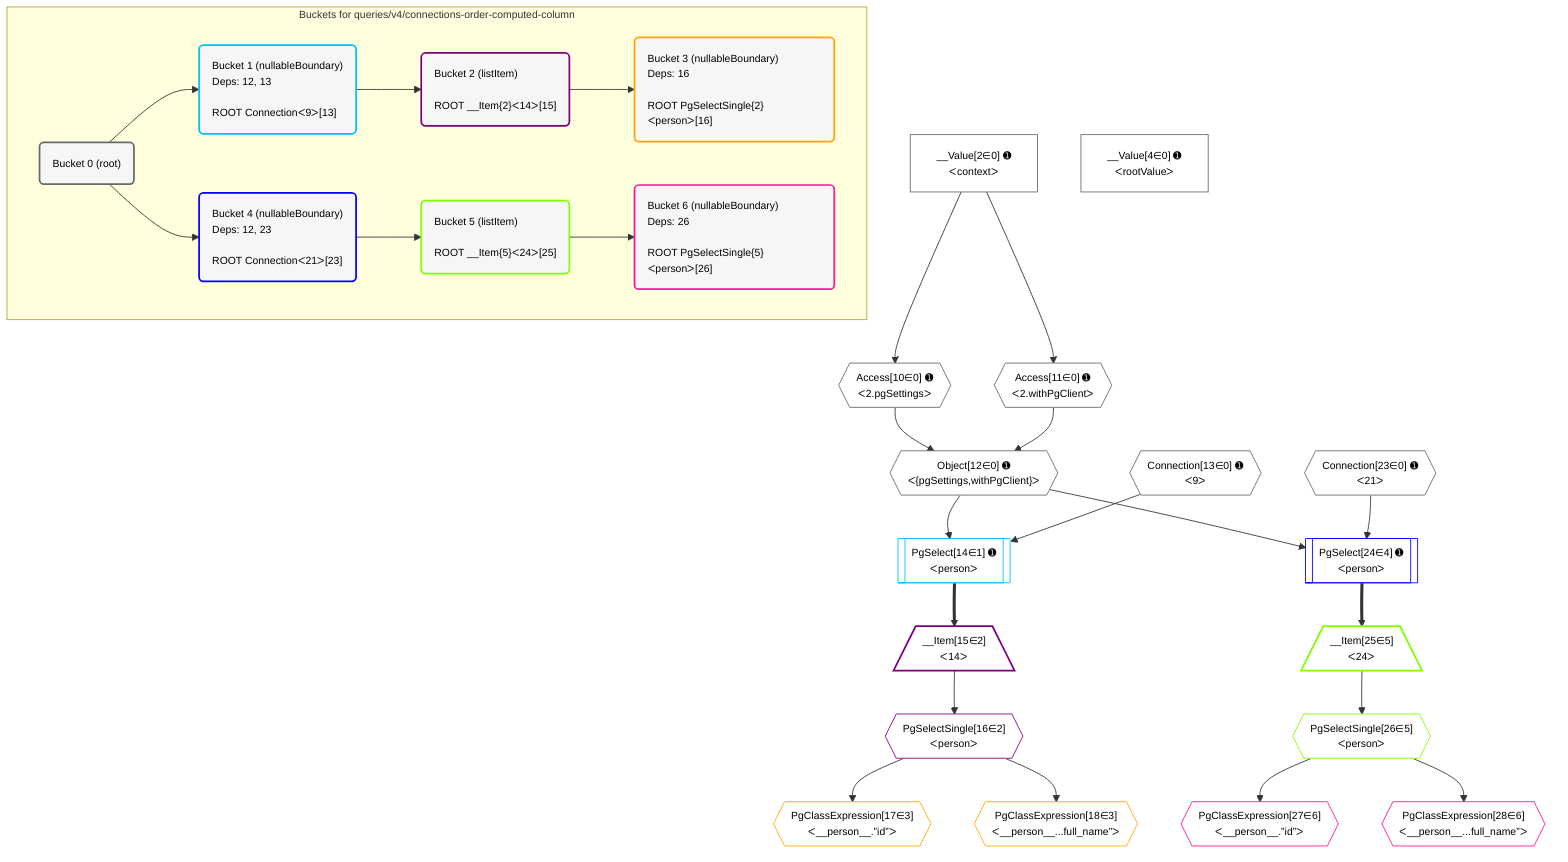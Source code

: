 %%{init: {'themeVariables': { 'fontSize': '12px'}}}%%
graph TD
    classDef path fill:#eee,stroke:#000,color:#000
    classDef plan fill:#fff,stroke-width:1px,color:#000
    classDef itemplan fill:#fff,stroke-width:2px,color:#000
    classDef unbatchedplan fill:#dff,stroke-width:1px,color:#000
    classDef sideeffectplan fill:#fcc,stroke-width:2px,color:#000
    classDef bucket fill:#f6f6f6,color:#000,stroke-width:2px,text-align:left


    %% plan dependencies
    Object12{{"Object[12∈0] ➊<br />ᐸ{pgSettings,withPgClient}ᐳ"}}:::plan
    Access10{{"Access[10∈0] ➊<br />ᐸ2.pgSettingsᐳ"}}:::plan
    Access11{{"Access[11∈0] ➊<br />ᐸ2.withPgClientᐳ"}}:::plan
    Access10 & Access11 --> Object12
    __Value2["__Value[2∈0] ➊<br />ᐸcontextᐳ"]:::plan
    __Value2 --> Access10
    __Value2 --> Access11
    __Value4["__Value[4∈0] ➊<br />ᐸrootValueᐳ"]:::plan
    Connection13{{"Connection[13∈0] ➊<br />ᐸ9ᐳ"}}:::plan
    Connection23{{"Connection[23∈0] ➊<br />ᐸ21ᐳ"}}:::plan
    PgSelect14[["PgSelect[14∈1] ➊<br />ᐸpersonᐳ"]]:::plan
    Object12 & Connection13 --> PgSelect14
    __Item15[/"__Item[15∈2]<br />ᐸ14ᐳ"\]:::itemplan
    PgSelect14 ==> __Item15
    PgSelectSingle16{{"PgSelectSingle[16∈2]<br />ᐸpersonᐳ"}}:::plan
    __Item15 --> PgSelectSingle16
    PgClassExpression17{{"PgClassExpression[17∈3]<br />ᐸ__person__.”id”ᐳ"}}:::plan
    PgSelectSingle16 --> PgClassExpression17
    PgClassExpression18{{"PgClassExpression[18∈3]<br />ᐸ__person__...full_name”ᐳ"}}:::plan
    PgSelectSingle16 --> PgClassExpression18
    PgSelect24[["PgSelect[24∈4] ➊<br />ᐸpersonᐳ"]]:::plan
    Object12 & Connection23 --> PgSelect24
    __Item25[/"__Item[25∈5]<br />ᐸ24ᐳ"\]:::itemplan
    PgSelect24 ==> __Item25
    PgSelectSingle26{{"PgSelectSingle[26∈5]<br />ᐸpersonᐳ"}}:::plan
    __Item25 --> PgSelectSingle26
    PgClassExpression27{{"PgClassExpression[27∈6]<br />ᐸ__person__.”id”ᐳ"}}:::plan
    PgSelectSingle26 --> PgClassExpression27
    PgClassExpression28{{"PgClassExpression[28∈6]<br />ᐸ__person__...full_name”ᐳ"}}:::plan
    PgSelectSingle26 --> PgClassExpression28

    %% define steps

    subgraph "Buckets for queries/v4/connections-order-computed-column"
    Bucket0("Bucket 0 (root)"):::bucket
    classDef bucket0 stroke:#696969
    class Bucket0,__Value2,__Value4,Access10,Access11,Object12,Connection13,Connection23 bucket0
    Bucket1("Bucket 1 (nullableBoundary)<br />Deps: 12, 13<br /><br />ROOT Connectionᐸ9ᐳ[13]"):::bucket
    classDef bucket1 stroke:#00bfff
    class Bucket1,PgSelect14 bucket1
    Bucket2("Bucket 2 (listItem)<br /><br />ROOT __Item{2}ᐸ14ᐳ[15]"):::bucket
    classDef bucket2 stroke:#7f007f
    class Bucket2,__Item15,PgSelectSingle16 bucket2
    Bucket3("Bucket 3 (nullableBoundary)<br />Deps: 16<br /><br />ROOT PgSelectSingle{2}ᐸpersonᐳ[16]"):::bucket
    classDef bucket3 stroke:#ffa500
    class Bucket3,PgClassExpression17,PgClassExpression18 bucket3
    Bucket4("Bucket 4 (nullableBoundary)<br />Deps: 12, 23<br /><br />ROOT Connectionᐸ21ᐳ[23]"):::bucket
    classDef bucket4 stroke:#0000ff
    class Bucket4,PgSelect24 bucket4
    Bucket5("Bucket 5 (listItem)<br /><br />ROOT __Item{5}ᐸ24ᐳ[25]"):::bucket
    classDef bucket5 stroke:#7fff00
    class Bucket5,__Item25,PgSelectSingle26 bucket5
    Bucket6("Bucket 6 (nullableBoundary)<br />Deps: 26<br /><br />ROOT PgSelectSingle{5}ᐸpersonᐳ[26]"):::bucket
    classDef bucket6 stroke:#ff1493
    class Bucket6,PgClassExpression27,PgClassExpression28 bucket6
    Bucket0 --> Bucket1 & Bucket4
    Bucket1 --> Bucket2
    Bucket2 --> Bucket3
    Bucket4 --> Bucket5
    Bucket5 --> Bucket6
    end